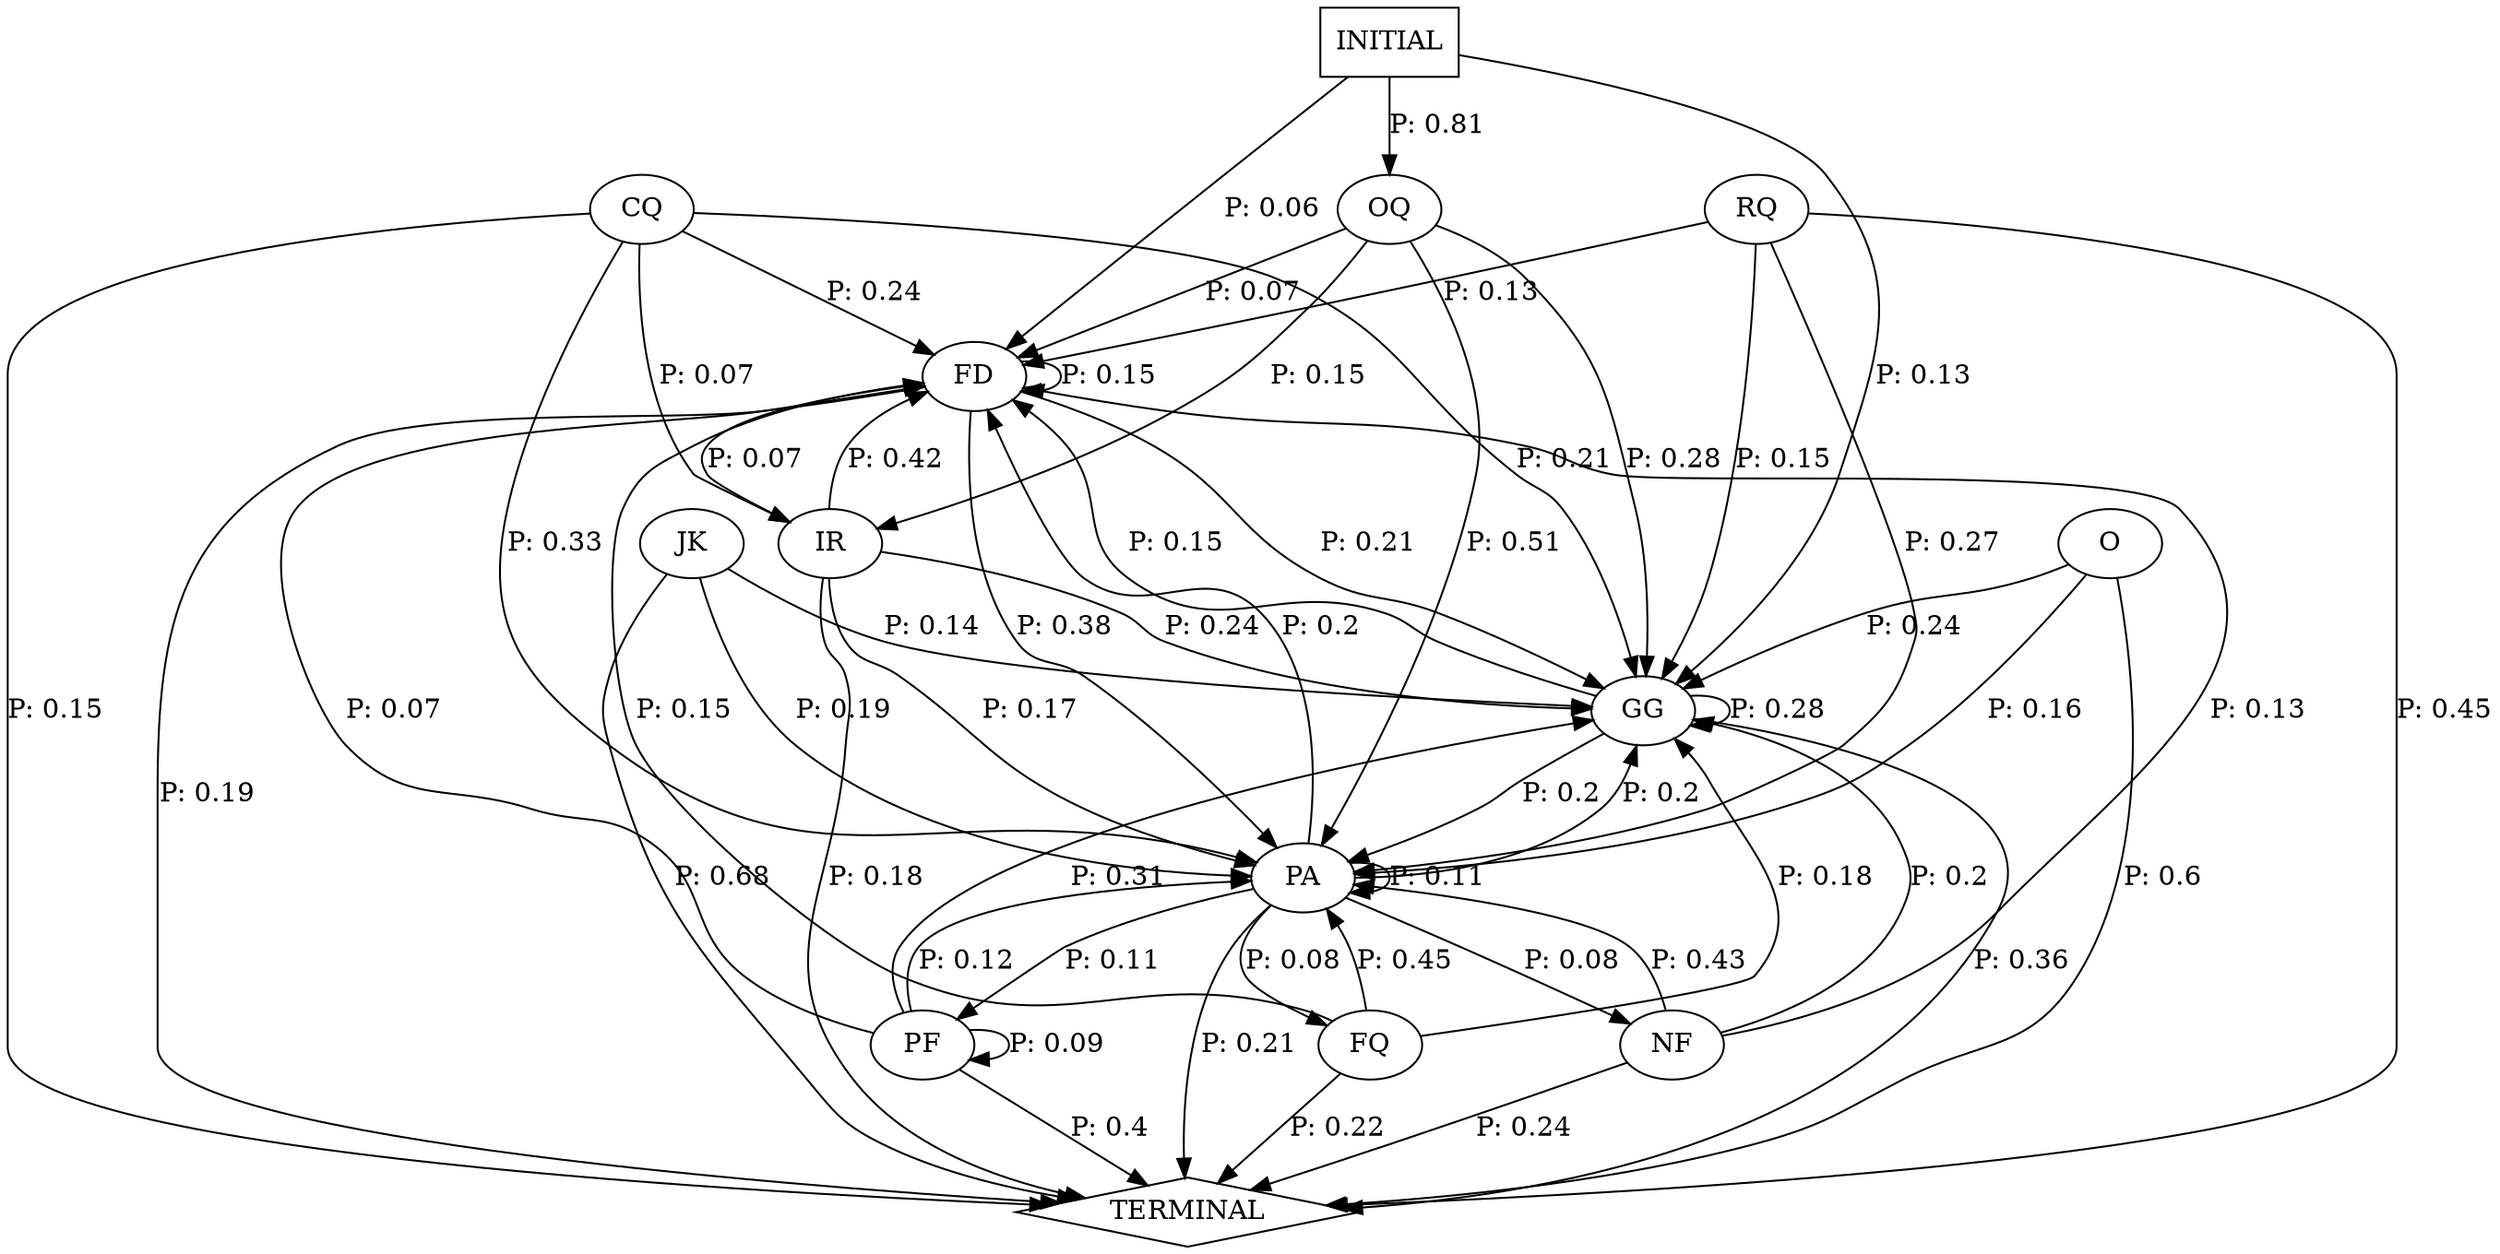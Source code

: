 digraph "G" {
0 [label="CQ"];
1 [label="FD"];
2 [label="FQ"];
3 [label="GG"];
4 [label="IR"];
5 [label="JK"];
6 [label="NF"];
7 [label="O"];
8 [label="OQ"];
9 [label="PA"];
10 [label="PF"];
11 [label="RQ"];
12 [label="TERMINAL", shape=diamond];
13 [label="INITIAL", shape=box];
0 -> 1  [label="P: 0.24"];
0 -> 3  [label="P: 0.21"];
0 -> 4  [label="P: 0.07"];
0 -> 9  [label="P: 0.33"];
0 -> 12  [label="P: 0.15"];
1 -> 1  [label="P: 0.15"];
1 -> 3  [label="P: 0.21"];
1 -> 4  [label="P: 0.07"];
1 -> 9  [label="P: 0.38"];
1 -> 12  [label="P: 0.19"];
2 -> 1  [label="P: 0.15"];
2 -> 3  [label="P: 0.18"];
2 -> 9  [label="P: 0.45"];
2 -> 12  [label="P: 0.22"];
3 -> 1  [label="P: 0.15"];
3 -> 3  [label="P: 0.28"];
3 -> 9  [label="P: 0.2"];
3 -> 12  [label="P: 0.36"];
4 -> 1  [label="P: 0.42"];
4 -> 3  [label="P: 0.24"];
4 -> 9  [label="P: 0.17"];
4 -> 12  [label="P: 0.18"];
5 -> 3  [label="P: 0.14"];
5 -> 9  [label="P: 0.19"];
5 -> 12  [label="P: 0.68"];
6 -> 1  [label="P: 0.13"];
6 -> 3  [label="P: 0.2"];
6 -> 9  [label="P: 0.43"];
6 -> 12  [label="P: 0.24"];
7 -> 3  [label="P: 0.24"];
7 -> 9  [label="P: 0.16"];
7 -> 12  [label="P: 0.6"];
8 -> 1  [label="P: 0.07"];
8 -> 3  [label="P: 0.28"];
8 -> 4  [label="P: 0.15"];
8 -> 9  [label="P: 0.51"];
9 -> 1  [label="P: 0.2"];
9 -> 2  [label="P: 0.08"];
9 -> 3  [label="P: 0.2"];
9 -> 6  [label="P: 0.08"];
9 -> 9  [label="P: 0.11"];
9 -> 10  [label="P: 0.11"];
9 -> 12  [label="P: 0.21"];
10 -> 1  [label="P: 0.07"];
10 -> 3  [label="P: 0.31"];
10 -> 9  [label="P: 0.12"];
10 -> 10  [label="P: 0.09"];
10 -> 12  [label="P: 0.4"];
11 -> 1  [label="P: 0.13"];
11 -> 3  [label="P: 0.15"];
11 -> 9  [label="P: 0.27"];
11 -> 12  [label="P: 0.45"];
13 -> 1  [label="P: 0.06"];
13 -> 3  [label="P: 0.13"];
13 -> 8  [label="P: 0.81"];
}
